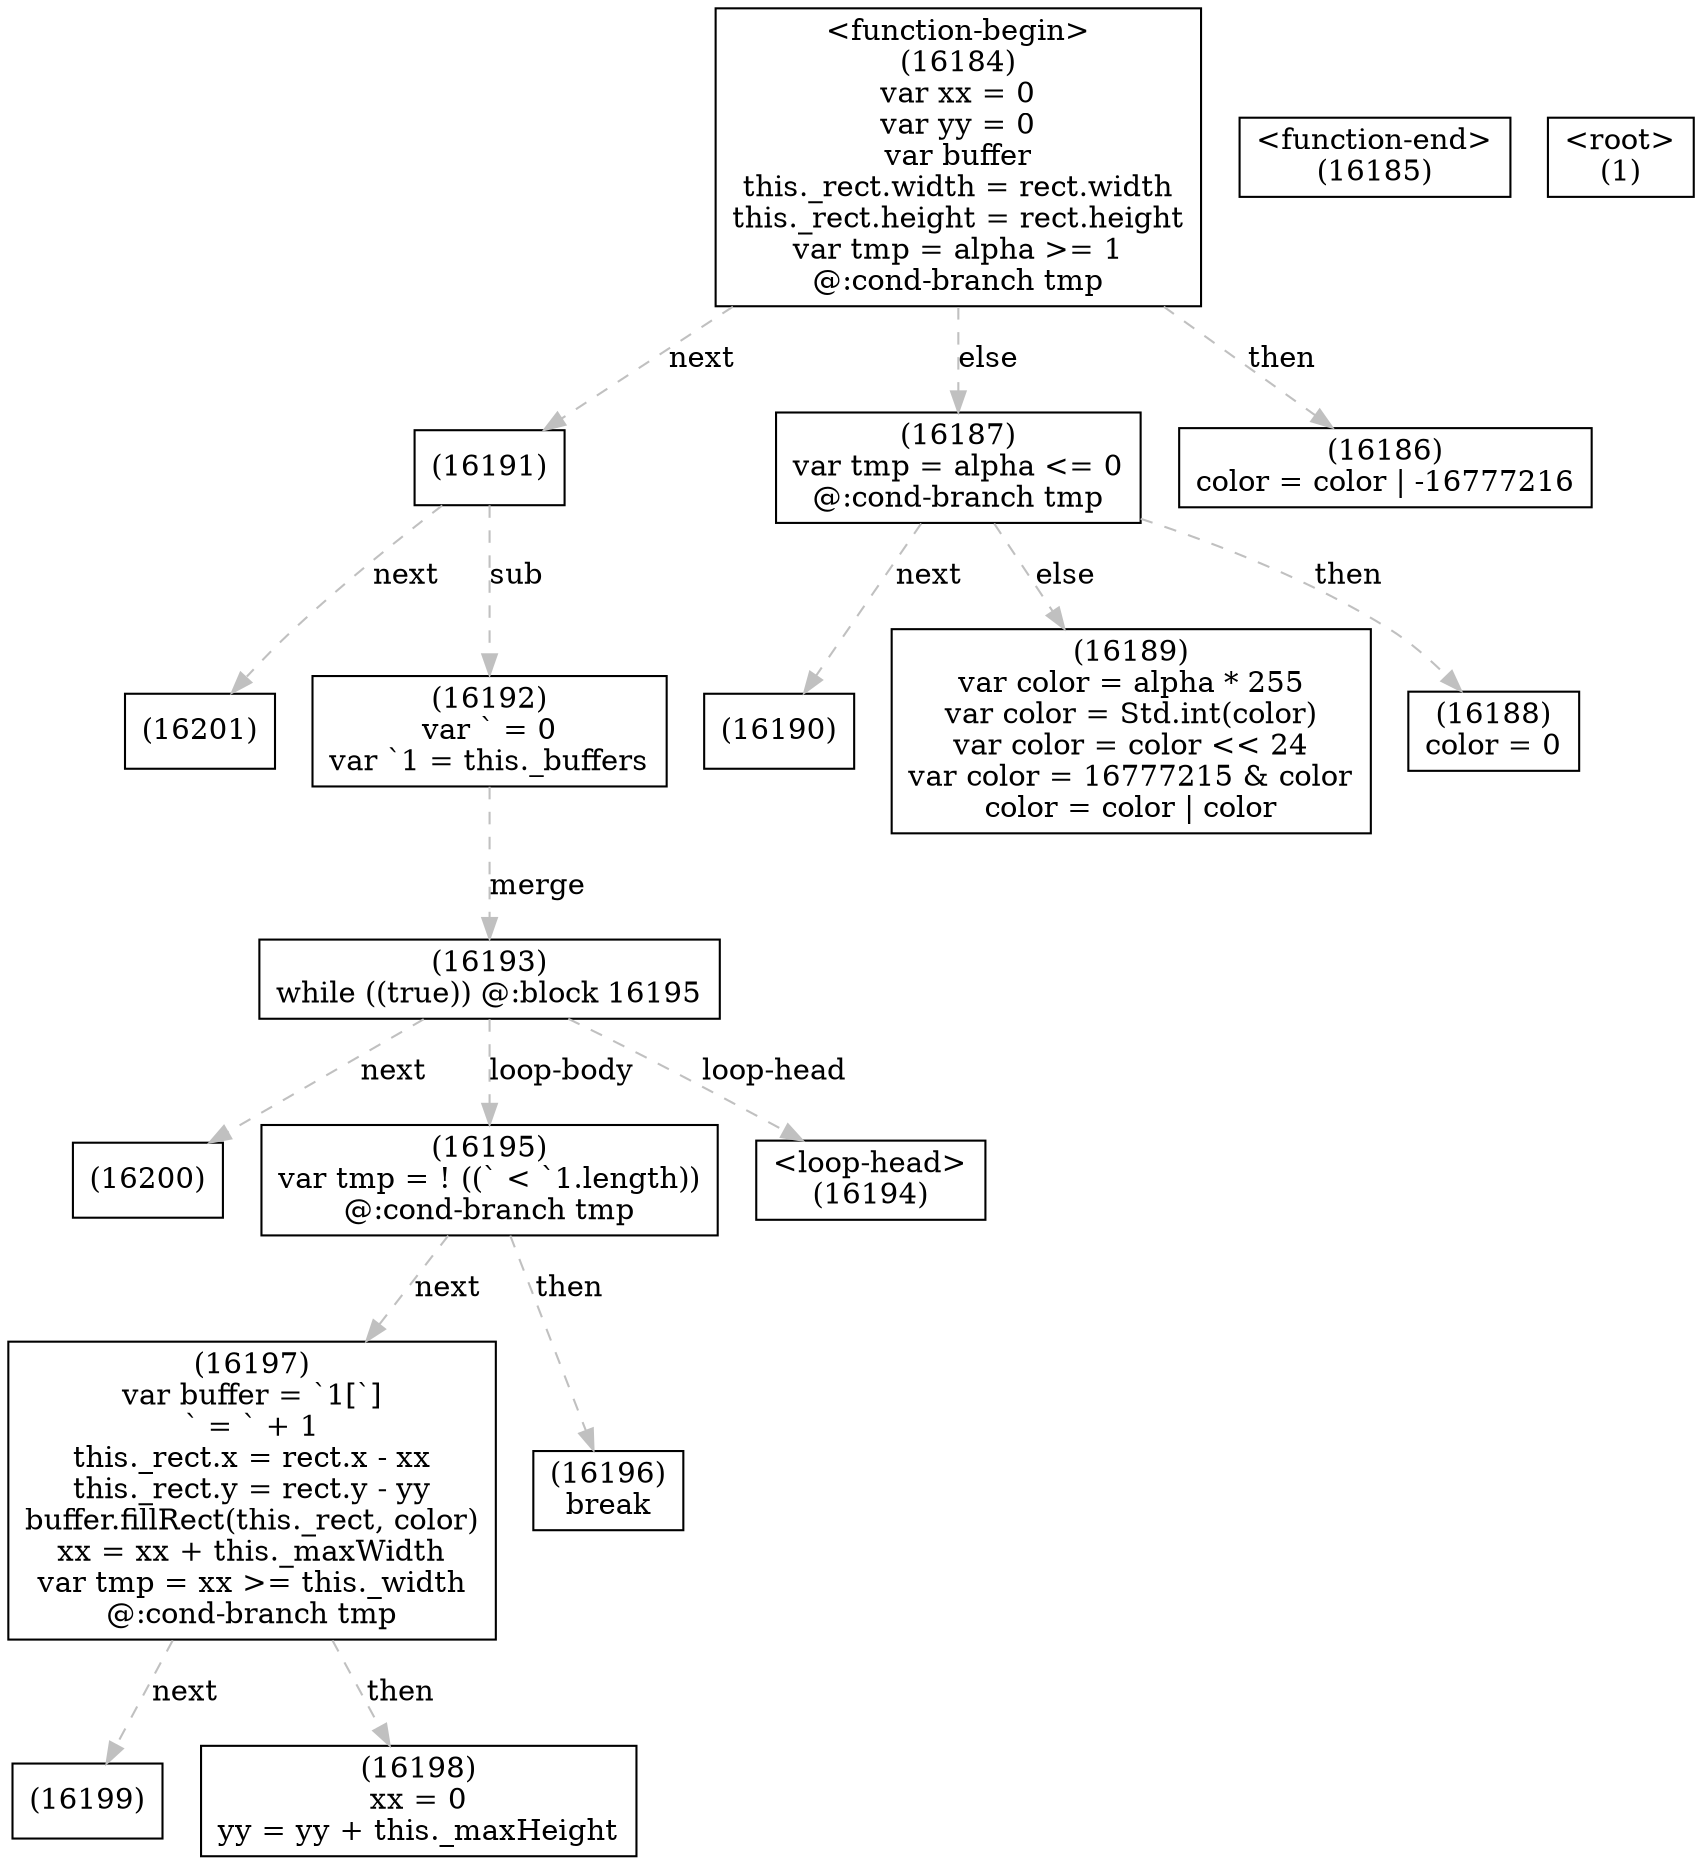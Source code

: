digraph graphname {
n16201 [shape=box,label="(16201)"];
n16200 [shape=box,label="(16200)"];
n16199 [shape=box,label="(16199)"];
n16198 [shape=box,label="(16198)\nxx = 0\nyy = yy + this._maxHeight"];
n16197 [shape=box,label="(16197)\nvar buffer = `1[`]\n` = ` + 1\nthis._rect.x = rect.x - xx\nthis._rect.y = rect.y - yy\nbuffer.fillRect(this._rect, color)\nxx = xx + this._maxWidth\nvar tmp = xx >= this._width\n@:cond-branch tmp"];
n16197 -> n16198[style="dashed",color="gray",label="then"];
n16197 -> n16199[style="dashed",color="gray",label="next"];
n16196 [shape=box,label="(16196)\nbreak"];
n16195 [shape=box,label="(16195)\nvar tmp = ! ((` < `1.length))\n@:cond-branch tmp"];
n16195 -> n16196[style="dashed",color="gray",label="then"];
n16195 -> n16197[style="dashed",color="gray",label="next"];
n16194 [shape=box,label="<loop-head>
(16194)"];
n16193 [shape=box,label="(16193)\nwhile ((true)) @:block 16195"];
n16193 -> n16194[style="dashed",color="gray",label="loop-head"];
n16193 -> n16195[style="dashed",color="gray",label="loop-body"];
n16193 -> n16200[style="dashed",color="gray",label="next"];
n16192 [shape=box,label="(16192)\nvar ` = 0\nvar `1 = this._buffers"];
n16192 -> n16193[style="dashed",color="gray",label="merge"];
n16191 [shape=box,label="(16191)"];
n16191 -> n16192[style="dashed",color="gray",label="sub"];
n16191 -> n16201[style="dashed",color="gray",label="next"];
n16190 [shape=box,label="(16190)"];
n16189 [shape=box,label="(16189)\nvar color = alpha * 255\nvar color = Std.int(color)\nvar color = color << 24\nvar color = 16777215 & color\ncolor = color | color"];
n16188 [shape=box,label="(16188)\ncolor = 0"];
n16187 [shape=box,label="(16187)\nvar tmp = alpha <= 0\n@:cond-branch tmp"];
n16187 -> n16188[style="dashed",color="gray",label="then"];
n16187 -> n16189[style="dashed",color="gray",label="else"];
n16187 -> n16190[style="dashed",color="gray",label="next"];
n16186 [shape=box,label="(16186)\ncolor = color | -16777216"];
n16185 [shape=box,label="<function-end>
(16185)"];
n16184 [shape=box,label="<function-begin>
(16184)\nvar xx = 0\nvar yy = 0\nvar buffer\nthis._rect.width = rect.width\nthis._rect.height = rect.height\nvar tmp = alpha >= 1\n@:cond-branch tmp"];
n16184 -> n16186[style="dashed",color="gray",label="then"];
n16184 -> n16187[style="dashed",color="gray",label="else"];
n16184 -> n16191[style="dashed",color="gray",label="next"];
n1 [shape=box,label="<root>
(1)"];
}
